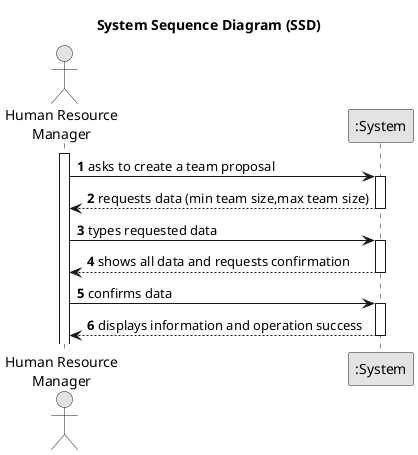 @startuml
skinparam monochrome true
skinparam packageStyle rectangle
skinparam shadowing false

title System Sequence Diagram (SSD)

autonumber

actor "Human Resource\nManager" as Manager
participant ":System" as System

activate Manager

    Manager -> System : asks to create a team proposal
    activate System

        System --> Manager : requests data (min team size,max team size)
    deactivate System

    Manager -> System : types requested data
    activate System

    System --> Manager : shows all data and requests confirmation
    deactivate System

    Manager -> System : confirms data
    activate System

        System --> Manager : displays information and operation success
    deactivate System

@enduml